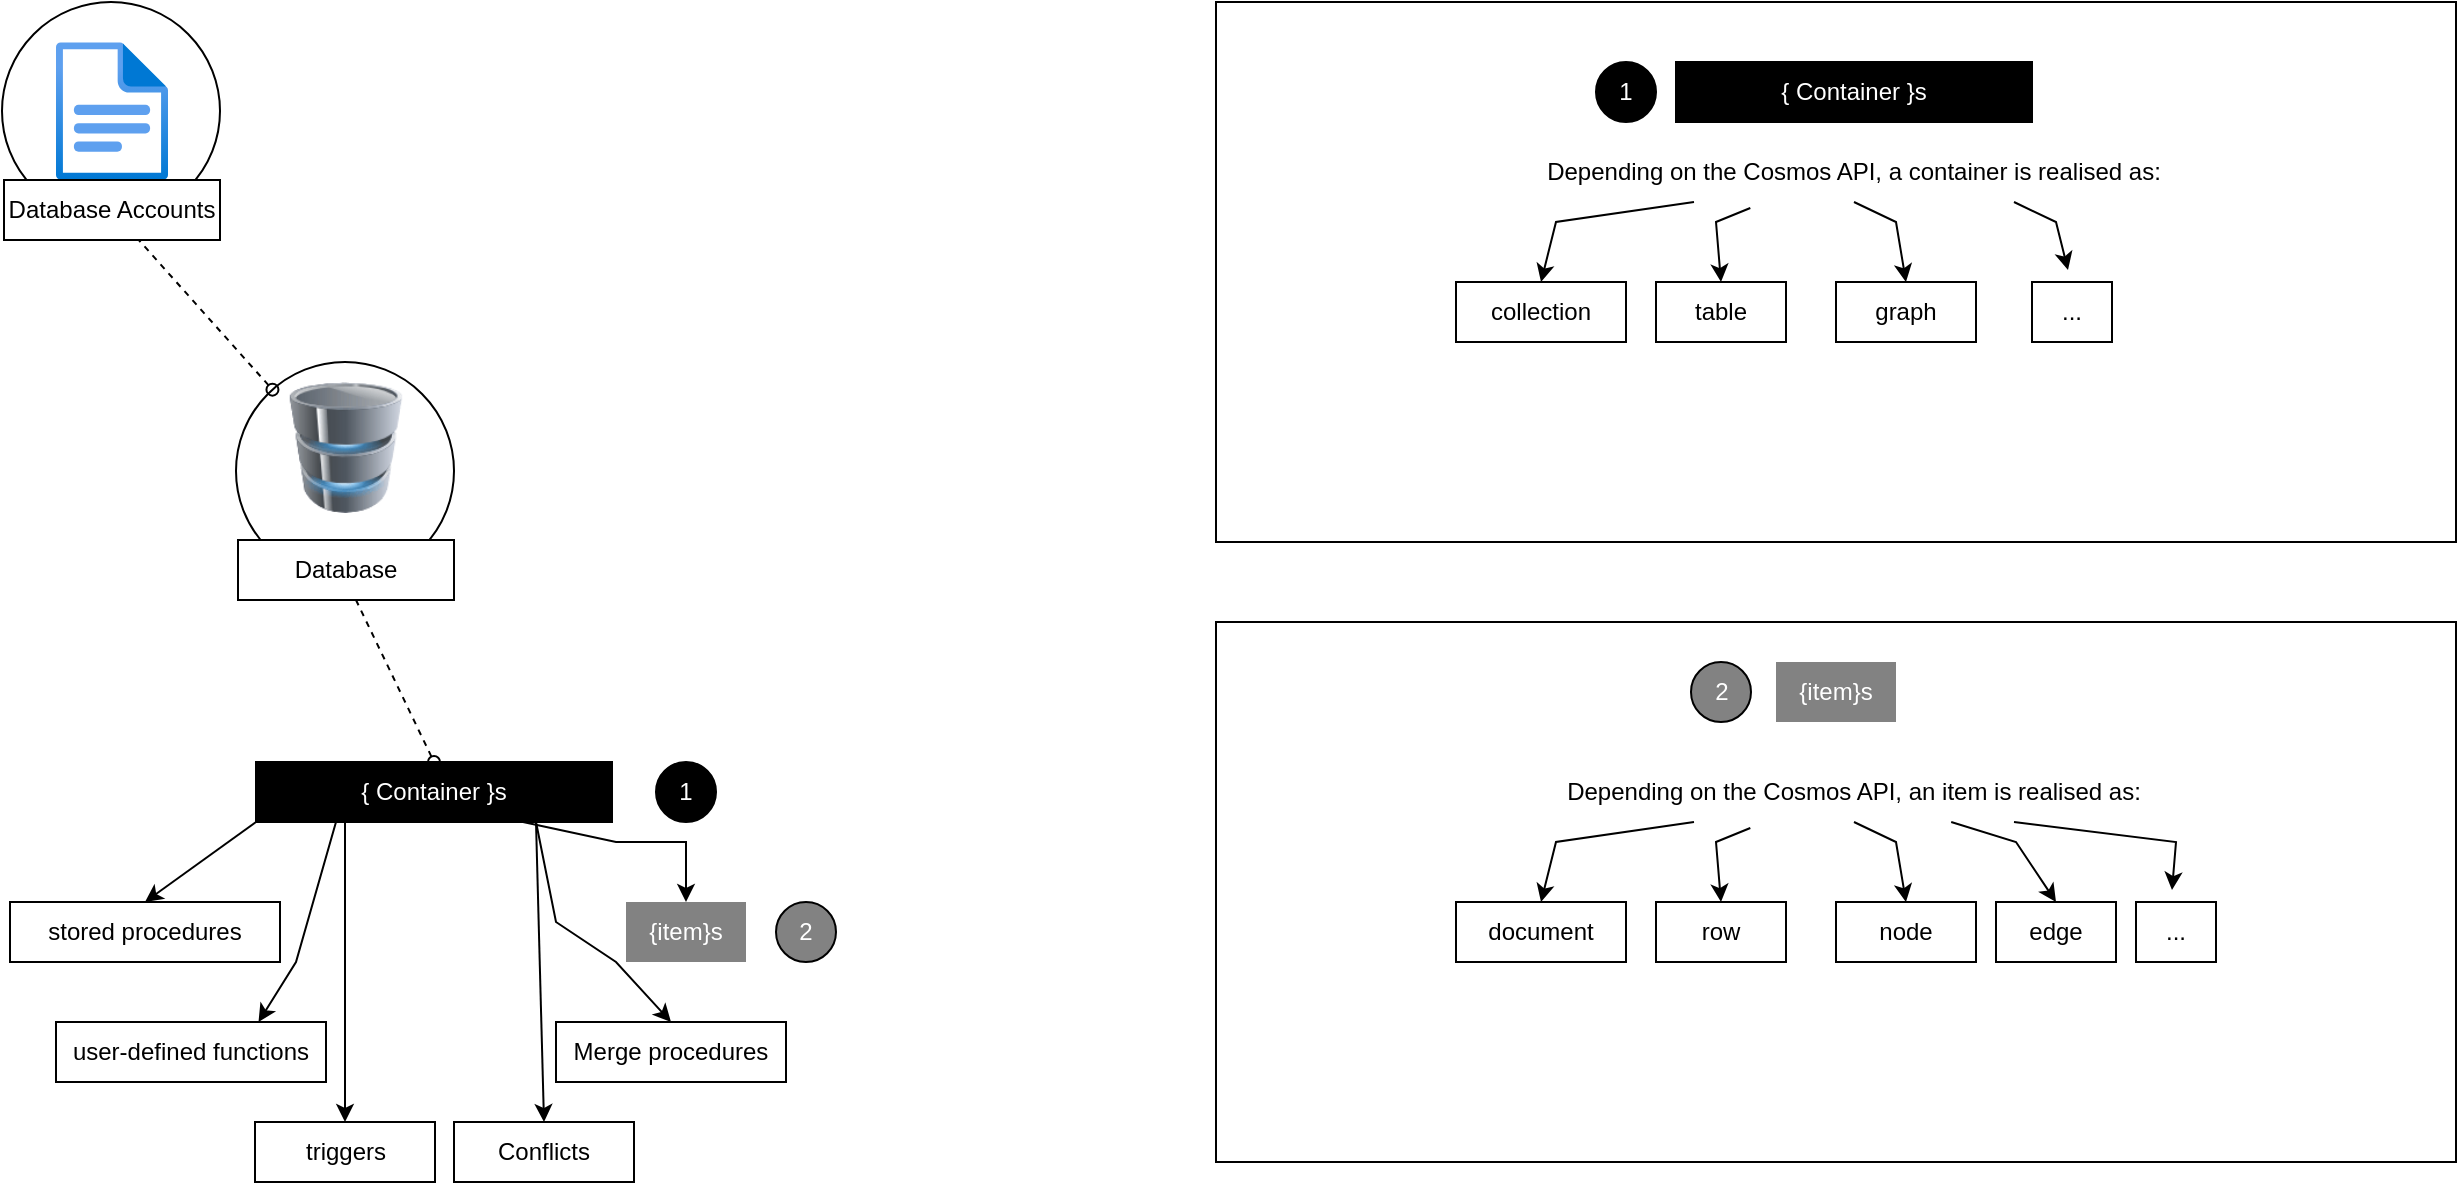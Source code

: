 <mxfile version="24.6.4" type="device">
  <diagram name="Page-1" id="ArgDALp787-OO8zEpDPv">
    <mxGraphModel dx="1434" dy="795" grid="1" gridSize="10" guides="1" tooltips="1" connect="1" arrows="1" fold="1" page="1" pageScale="1" pageWidth="1390" pageHeight="980" math="0" shadow="0">
      <root>
        <mxCell id="0" />
        <mxCell id="1" parent="0" />
        <mxCell id="tAT_SGtCdcbhvup7BnJ_-3" value="" style="ellipse;whiteSpace=wrap;html=1;aspect=fixed;" vertex="1" parent="1">
          <mxGeometry x="113" y="60" width="109" height="109" as="geometry" />
        </mxCell>
        <mxCell id="tAT_SGtCdcbhvup7BnJ_-1" value="" style="image;aspect=fixed;html=1;points=[];align=center;fontSize=12;image=img/lib/azure2/general/File.svg;" vertex="1" parent="1">
          <mxGeometry x="140" y="80" width="56.0" height="69" as="geometry" />
        </mxCell>
        <mxCell id="tAT_SGtCdcbhvup7BnJ_-2" value="Database Accounts" style="text;html=1;align=center;verticalAlign=middle;whiteSpace=wrap;rounded=0;strokeColor=default;fillColor=default;" vertex="1" parent="1">
          <mxGeometry x="114" y="149" width="108" height="30" as="geometry" />
        </mxCell>
        <mxCell id="tAT_SGtCdcbhvup7BnJ_-4" value="" style="ellipse;whiteSpace=wrap;html=1;aspect=fixed;" vertex="1" parent="1">
          <mxGeometry x="230" y="240" width="109" height="109" as="geometry" />
        </mxCell>
        <mxCell id="tAT_SGtCdcbhvup7BnJ_-6" value="Database" style="text;html=1;align=center;verticalAlign=middle;whiteSpace=wrap;rounded=0;strokeColor=default;fillColor=default;" vertex="1" parent="1">
          <mxGeometry x="231" y="329" width="108" height="30" as="geometry" />
        </mxCell>
        <mxCell id="tAT_SGtCdcbhvup7BnJ_-7" value="" style="image;html=1;image=img/lib/clip_art/computers/Database_128x128.png" vertex="1" parent="1">
          <mxGeometry x="252.5" y="250" width="65" height="65.5" as="geometry" />
        </mxCell>
        <mxCell id="tAT_SGtCdcbhvup7BnJ_-8" value="" style="endArrow=none;dashed=1;html=1;rounded=0;startArrow=oval;startFill=0;" edge="1" parent="1" source="tAT_SGtCdcbhvup7BnJ_-4" target="tAT_SGtCdcbhvup7BnJ_-2">
          <mxGeometry width="50" height="50" relative="1" as="geometry">
            <mxPoint x="222" y="240" as="sourcePoint" />
            <mxPoint x="272" y="190" as="targetPoint" />
          </mxGeometry>
        </mxCell>
        <mxCell id="tAT_SGtCdcbhvup7BnJ_-9" value="" style="endArrow=none;dashed=1;html=1;rounded=0;startArrow=oval;startFill=0;exitX=0.5;exitY=0;exitDx=0;exitDy=0;" edge="1" parent="1" source="tAT_SGtCdcbhvup7BnJ_-11">
          <mxGeometry width="50" height="50" relative="1" as="geometry">
            <mxPoint x="357" y="434" as="sourcePoint" />
            <mxPoint x="290" y="359" as="targetPoint" />
          </mxGeometry>
        </mxCell>
        <mxCell id="tAT_SGtCdcbhvup7BnJ_-11" value="{ Container }s" style="text;html=1;align=center;verticalAlign=middle;whiteSpace=wrap;rounded=0;strokeColor=default;fillColor=#000000;fontColor=#FFFFFF;" vertex="1" parent="1">
          <mxGeometry x="240" y="440" width="178" height="30" as="geometry" />
        </mxCell>
        <mxCell id="tAT_SGtCdcbhvup7BnJ_-12" value="1" style="ellipse;whiteSpace=wrap;html=1;aspect=fixed;fontColor=#FFFFFF;fillColor=#000000;" vertex="1" parent="1">
          <mxGeometry x="440" y="440" width="30" height="30" as="geometry" />
        </mxCell>
        <mxCell id="tAT_SGtCdcbhvup7BnJ_-13" value="{item}s" style="text;html=1;align=center;verticalAlign=middle;whiteSpace=wrap;rounded=0;fillColor=#828282;fontColor=#FFFFFF;" vertex="1" parent="1">
          <mxGeometry x="425" y="510" width="60" height="30" as="geometry" />
        </mxCell>
        <mxCell id="tAT_SGtCdcbhvup7BnJ_-14" value="2" style="ellipse;whiteSpace=wrap;html=1;aspect=fixed;fontColor=#FFFFFF;fillColor=#828282;" vertex="1" parent="1">
          <mxGeometry x="500" y="510" width="30" height="30" as="geometry" />
        </mxCell>
        <mxCell id="tAT_SGtCdcbhvup7BnJ_-17" value="" style="endArrow=classic;html=1;rounded=0;entryX=0.5;entryY=0;entryDx=0;entryDy=0;exitX=0.75;exitY=1;exitDx=0;exitDy=0;" edge="1" parent="1" source="tAT_SGtCdcbhvup7BnJ_-11" target="tAT_SGtCdcbhvup7BnJ_-13">
          <mxGeometry width="50" height="50" relative="1" as="geometry">
            <mxPoint x="390" y="510" as="sourcePoint" />
            <mxPoint x="440" y="460" as="targetPoint" />
            <Array as="points">
              <mxPoint x="420" y="480" />
              <mxPoint x="455" y="480" />
            </Array>
          </mxGeometry>
        </mxCell>
        <mxCell id="tAT_SGtCdcbhvup7BnJ_-18" value="Merge procedures" style="text;html=1;align=center;verticalAlign=middle;whiteSpace=wrap;rounded=0;fillColor=default;strokeColor=default;" vertex="1" parent="1">
          <mxGeometry x="390" y="570" width="115" height="30" as="geometry" />
        </mxCell>
        <mxCell id="tAT_SGtCdcbhvup7BnJ_-19" value="" style="endArrow=classic;html=1;rounded=0;entryX=0.5;entryY=0;entryDx=0;entryDy=0;" edge="1" parent="1" target="tAT_SGtCdcbhvup7BnJ_-18">
          <mxGeometry width="50" height="50" relative="1" as="geometry">
            <mxPoint x="380" y="470" as="sourcePoint" />
            <mxPoint x="410" y="490" as="targetPoint" />
            <Array as="points">
              <mxPoint x="390" y="520" />
              <mxPoint x="420" y="540" />
            </Array>
          </mxGeometry>
        </mxCell>
        <mxCell id="tAT_SGtCdcbhvup7BnJ_-20" value="Conflicts" style="text;html=1;align=center;verticalAlign=middle;whiteSpace=wrap;rounded=0;fillColor=default;strokeColor=default;" vertex="1" parent="1">
          <mxGeometry x="339" y="620" width="90" height="30" as="geometry" />
        </mxCell>
        <mxCell id="tAT_SGtCdcbhvup7BnJ_-21" value="triggers" style="text;html=1;align=center;verticalAlign=middle;whiteSpace=wrap;rounded=0;fillColor=default;strokeColor=default;" vertex="1" parent="1">
          <mxGeometry x="239.5" y="620" width="90" height="30" as="geometry" />
        </mxCell>
        <mxCell id="tAT_SGtCdcbhvup7BnJ_-22" value="user-defined functions" style="text;html=1;align=center;verticalAlign=middle;whiteSpace=wrap;rounded=0;fillColor=default;strokeColor=default;" vertex="1" parent="1">
          <mxGeometry x="140" y="570" width="135" height="30" as="geometry" />
        </mxCell>
        <mxCell id="tAT_SGtCdcbhvup7BnJ_-23" value="stored procedures" style="text;html=1;align=center;verticalAlign=middle;whiteSpace=wrap;rounded=0;fillColor=default;strokeColor=default;" vertex="1" parent="1">
          <mxGeometry x="117" y="510" width="135" height="30" as="geometry" />
        </mxCell>
        <mxCell id="tAT_SGtCdcbhvup7BnJ_-25" value="" style="endArrow=classic;html=1;rounded=0;entryX=0.5;entryY=0;entryDx=0;entryDy=0;" edge="1" parent="1" target="tAT_SGtCdcbhvup7BnJ_-20">
          <mxGeometry width="50" height="50" relative="1" as="geometry">
            <mxPoint x="380" y="470" as="sourcePoint" />
            <mxPoint x="354" y="480" as="targetPoint" />
          </mxGeometry>
        </mxCell>
        <mxCell id="tAT_SGtCdcbhvup7BnJ_-26" value="" style="endArrow=classic;html=1;rounded=0;entryX=0.5;entryY=0;entryDx=0;entryDy=0;exitX=0.25;exitY=1;exitDx=0;exitDy=0;" edge="1" parent="1" source="tAT_SGtCdcbhvup7BnJ_-11" target="tAT_SGtCdcbhvup7BnJ_-21">
          <mxGeometry width="50" height="50" relative="1" as="geometry">
            <mxPoint x="267.5" y="530" as="sourcePoint" />
            <mxPoint x="317.5" y="480" as="targetPoint" />
          </mxGeometry>
        </mxCell>
        <mxCell id="tAT_SGtCdcbhvup7BnJ_-27" value="" style="endArrow=classic;html=1;rounded=0;entryX=0.75;entryY=0;entryDx=0;entryDy=0;" edge="1" parent="1" target="tAT_SGtCdcbhvup7BnJ_-22">
          <mxGeometry width="50" height="50" relative="1" as="geometry">
            <mxPoint x="280" y="470" as="sourcePoint" />
            <mxPoint x="270" y="460" as="targetPoint" />
            <Array as="points">
              <mxPoint x="260" y="540" />
            </Array>
          </mxGeometry>
        </mxCell>
        <mxCell id="tAT_SGtCdcbhvup7BnJ_-28" value="" style="endArrow=classic;html=1;rounded=0;entryX=0.5;entryY=0;entryDx=0;entryDy=0;exitX=0;exitY=1;exitDx=0;exitDy=0;" edge="1" parent="1" source="tAT_SGtCdcbhvup7BnJ_-11" target="tAT_SGtCdcbhvup7BnJ_-23">
          <mxGeometry width="50" height="50" relative="1" as="geometry">
            <mxPoint x="159.5" y="480" as="sourcePoint" />
            <mxPoint x="209.5" y="430" as="targetPoint" />
          </mxGeometry>
        </mxCell>
        <mxCell id="tAT_SGtCdcbhvup7BnJ_-29" value="" style="rounded=0;whiteSpace=wrap;html=1;" vertex="1" parent="1">
          <mxGeometry x="720" y="60" width="620" height="270" as="geometry" />
        </mxCell>
        <mxCell id="tAT_SGtCdcbhvup7BnJ_-30" value="{ Container }s" style="text;html=1;align=center;verticalAlign=middle;whiteSpace=wrap;rounded=0;strokeColor=default;fillColor=#000000;fontColor=#FFFFFF;" vertex="1" parent="1">
          <mxGeometry x="950" y="90" width="178" height="30" as="geometry" />
        </mxCell>
        <mxCell id="tAT_SGtCdcbhvup7BnJ_-31" value="1" style="ellipse;whiteSpace=wrap;html=1;aspect=fixed;fontColor=#FFFFFF;fillColor=#000000;" vertex="1" parent="1">
          <mxGeometry x="910" y="90" width="30" height="30" as="geometry" />
        </mxCell>
        <mxCell id="tAT_SGtCdcbhvup7BnJ_-32" value="Depending on the Cosmos API, a container is realised as:" style="text;html=1;align=center;verticalAlign=middle;whiteSpace=wrap;rounded=0;" vertex="1" parent="1">
          <mxGeometry x="879" y="130" width="320" height="30" as="geometry" />
        </mxCell>
        <mxCell id="tAT_SGtCdcbhvup7BnJ_-34" value="collection" style="text;html=1;align=center;verticalAlign=middle;whiteSpace=wrap;rounded=0;fillColor=default;strokeColor=default;" vertex="1" parent="1">
          <mxGeometry x="840" y="200" width="85" height="30" as="geometry" />
        </mxCell>
        <mxCell id="tAT_SGtCdcbhvup7BnJ_-35" value="table" style="text;html=1;align=center;verticalAlign=middle;whiteSpace=wrap;rounded=0;fillColor=default;strokeColor=default;" vertex="1" parent="1">
          <mxGeometry x="940" y="200" width="65" height="30" as="geometry" />
        </mxCell>
        <mxCell id="tAT_SGtCdcbhvup7BnJ_-36" value="graph" style="text;html=1;align=center;verticalAlign=middle;whiteSpace=wrap;rounded=0;fillColor=default;strokeColor=default;" vertex="1" parent="1">
          <mxGeometry x="1030" y="200" width="70" height="30" as="geometry" />
        </mxCell>
        <mxCell id="tAT_SGtCdcbhvup7BnJ_-37" value="..." style="text;html=1;align=center;verticalAlign=middle;whiteSpace=wrap;rounded=0;fillColor=default;strokeColor=default;" vertex="1" parent="1">
          <mxGeometry x="1128" y="200" width="40" height="30" as="geometry" />
        </mxCell>
        <mxCell id="tAT_SGtCdcbhvup7BnJ_-38" value="" style="endArrow=classic;html=1;rounded=0;exitX=0.25;exitY=1;exitDx=0;exitDy=0;entryX=0.5;entryY=0;entryDx=0;entryDy=0;" edge="1" parent="1" source="tAT_SGtCdcbhvup7BnJ_-32" target="tAT_SGtCdcbhvup7BnJ_-34">
          <mxGeometry width="50" height="50" relative="1" as="geometry">
            <mxPoint x="760" y="280" as="sourcePoint" />
            <mxPoint x="810" y="230" as="targetPoint" />
            <Array as="points">
              <mxPoint x="890" y="170" />
            </Array>
          </mxGeometry>
        </mxCell>
        <mxCell id="tAT_SGtCdcbhvup7BnJ_-39" value="" style="endArrow=classic;html=1;rounded=0;exitX=0.338;exitY=1.1;exitDx=0;exitDy=0;entryX=0.5;entryY=0;entryDx=0;entryDy=0;exitPerimeter=0;" edge="1" parent="1" source="tAT_SGtCdcbhvup7BnJ_-32" target="tAT_SGtCdcbhvup7BnJ_-35">
          <mxGeometry width="50" height="50" relative="1" as="geometry">
            <mxPoint x="910" y="307.75" as="sourcePoint" />
            <mxPoint x="960" y="257.75" as="targetPoint" />
            <Array as="points">
              <mxPoint x="970" y="170" />
            </Array>
          </mxGeometry>
        </mxCell>
        <mxCell id="tAT_SGtCdcbhvup7BnJ_-40" value="" style="endArrow=classic;html=1;rounded=0;entryX=0.5;entryY=0;entryDx=0;entryDy=0;exitX=0.5;exitY=1;exitDx=0;exitDy=0;" edge="1" parent="1" source="tAT_SGtCdcbhvup7BnJ_-32" target="tAT_SGtCdcbhvup7BnJ_-36">
          <mxGeometry width="50" height="50" relative="1" as="geometry">
            <mxPoint x="1014" y="199" as="sourcePoint" />
            <mxPoint x="1064" y="149" as="targetPoint" />
            <Array as="points">
              <mxPoint x="1060" y="170" />
            </Array>
          </mxGeometry>
        </mxCell>
        <mxCell id="tAT_SGtCdcbhvup7BnJ_-41" value="" style="endArrow=classic;html=1;rounded=0;exitX=0.75;exitY=1;exitDx=0;exitDy=0;entryX=0.45;entryY=-0.2;entryDx=0;entryDy=0;entryPerimeter=0;" edge="1" parent="1" source="tAT_SGtCdcbhvup7BnJ_-32" target="tAT_SGtCdcbhvup7BnJ_-37">
          <mxGeometry width="50" height="50" relative="1" as="geometry">
            <mxPoint x="1149" y="280" as="sourcePoint" />
            <mxPoint x="1199" y="230" as="targetPoint" />
            <Array as="points">
              <mxPoint x="1140" y="170" />
            </Array>
          </mxGeometry>
        </mxCell>
        <mxCell id="tAT_SGtCdcbhvup7BnJ_-42" value="" style="rounded=0;whiteSpace=wrap;html=1;" vertex="1" parent="1">
          <mxGeometry x="720" y="370" width="620" height="270" as="geometry" />
        </mxCell>
        <mxCell id="tAT_SGtCdcbhvup7BnJ_-45" value="Depending on the Cosmos API, an item is realised as:" style="text;html=1;align=center;verticalAlign=middle;whiteSpace=wrap;rounded=0;" vertex="1" parent="1">
          <mxGeometry x="879" y="440" width="320" height="30" as="geometry" />
        </mxCell>
        <mxCell id="tAT_SGtCdcbhvup7BnJ_-46" value="document" style="text;html=1;align=center;verticalAlign=middle;whiteSpace=wrap;rounded=0;fillColor=default;strokeColor=default;" vertex="1" parent="1">
          <mxGeometry x="840" y="510" width="85" height="30" as="geometry" />
        </mxCell>
        <mxCell id="tAT_SGtCdcbhvup7BnJ_-47" value="row" style="text;html=1;align=center;verticalAlign=middle;whiteSpace=wrap;rounded=0;fillColor=default;strokeColor=default;" vertex="1" parent="1">
          <mxGeometry x="940" y="510" width="65" height="30" as="geometry" />
        </mxCell>
        <mxCell id="tAT_SGtCdcbhvup7BnJ_-48" value="node" style="text;html=1;align=center;verticalAlign=middle;whiteSpace=wrap;rounded=0;fillColor=default;strokeColor=default;" vertex="1" parent="1">
          <mxGeometry x="1030" y="510" width="70" height="30" as="geometry" />
        </mxCell>
        <mxCell id="tAT_SGtCdcbhvup7BnJ_-49" value="..." style="text;html=1;align=center;verticalAlign=middle;whiteSpace=wrap;rounded=0;fillColor=default;strokeColor=default;" vertex="1" parent="1">
          <mxGeometry x="1180" y="510" width="40" height="30" as="geometry" />
        </mxCell>
        <mxCell id="tAT_SGtCdcbhvup7BnJ_-50" value="" style="endArrow=classic;html=1;rounded=0;exitX=0.25;exitY=1;exitDx=0;exitDy=0;entryX=0.5;entryY=0;entryDx=0;entryDy=0;" edge="1" parent="1" source="tAT_SGtCdcbhvup7BnJ_-45" target="tAT_SGtCdcbhvup7BnJ_-46">
          <mxGeometry width="50" height="50" relative="1" as="geometry">
            <mxPoint x="760" y="590" as="sourcePoint" />
            <mxPoint x="810" y="540" as="targetPoint" />
            <Array as="points">
              <mxPoint x="890" y="480" />
            </Array>
          </mxGeometry>
        </mxCell>
        <mxCell id="tAT_SGtCdcbhvup7BnJ_-51" value="" style="endArrow=classic;html=1;rounded=0;exitX=0.338;exitY=1.1;exitDx=0;exitDy=0;entryX=0.5;entryY=0;entryDx=0;entryDy=0;exitPerimeter=0;" edge="1" parent="1" source="tAT_SGtCdcbhvup7BnJ_-45" target="tAT_SGtCdcbhvup7BnJ_-47">
          <mxGeometry width="50" height="50" relative="1" as="geometry">
            <mxPoint x="910" y="617.75" as="sourcePoint" />
            <mxPoint x="960" y="567.75" as="targetPoint" />
            <Array as="points">
              <mxPoint x="970" y="480" />
            </Array>
          </mxGeometry>
        </mxCell>
        <mxCell id="tAT_SGtCdcbhvup7BnJ_-52" value="" style="endArrow=classic;html=1;rounded=0;entryX=0.5;entryY=0;entryDx=0;entryDy=0;exitX=0.5;exitY=1;exitDx=0;exitDy=0;" edge="1" parent="1" source="tAT_SGtCdcbhvup7BnJ_-45" target="tAT_SGtCdcbhvup7BnJ_-48">
          <mxGeometry width="50" height="50" relative="1" as="geometry">
            <mxPoint x="1014" y="509" as="sourcePoint" />
            <mxPoint x="1064" y="459" as="targetPoint" />
            <Array as="points">
              <mxPoint x="1060" y="480" />
            </Array>
          </mxGeometry>
        </mxCell>
        <mxCell id="tAT_SGtCdcbhvup7BnJ_-53" value="" style="endArrow=classic;html=1;rounded=0;exitX=0.75;exitY=1;exitDx=0;exitDy=0;entryX=0.45;entryY=-0.2;entryDx=0;entryDy=0;entryPerimeter=0;" edge="1" parent="1" source="tAT_SGtCdcbhvup7BnJ_-45" target="tAT_SGtCdcbhvup7BnJ_-49">
          <mxGeometry width="50" height="50" relative="1" as="geometry">
            <mxPoint x="1149" y="590" as="sourcePoint" />
            <mxPoint x="1199" y="540" as="targetPoint" />
            <Array as="points">
              <mxPoint x="1200" y="480" />
            </Array>
          </mxGeometry>
        </mxCell>
        <mxCell id="tAT_SGtCdcbhvup7BnJ_-54" value="{item}s" style="text;html=1;align=center;verticalAlign=middle;whiteSpace=wrap;rounded=0;fillColor=#828282;fontColor=#FFFFFF;" vertex="1" parent="1">
          <mxGeometry x="1000" y="390" width="60" height="30" as="geometry" />
        </mxCell>
        <mxCell id="tAT_SGtCdcbhvup7BnJ_-55" value="2" style="ellipse;whiteSpace=wrap;html=1;aspect=fixed;fontColor=#FFFFFF;fillColor=#828282;" vertex="1" parent="1">
          <mxGeometry x="957.5" y="390" width="30" height="30" as="geometry" />
        </mxCell>
        <mxCell id="tAT_SGtCdcbhvup7BnJ_-56" value="edge" style="text;html=1;align=center;verticalAlign=middle;whiteSpace=wrap;rounded=0;fillColor=default;strokeColor=default;" vertex="1" parent="1">
          <mxGeometry x="1110" y="510" width="60" height="30" as="geometry" />
        </mxCell>
        <mxCell id="tAT_SGtCdcbhvup7BnJ_-57" value="" style="endArrow=classic;html=1;rounded=0;entryX=0.5;entryY=0;entryDx=0;entryDy=0;" edge="1" parent="1" source="tAT_SGtCdcbhvup7BnJ_-45" target="tAT_SGtCdcbhvup7BnJ_-56">
          <mxGeometry width="50" height="50" relative="1" as="geometry">
            <mxPoint x="1060" y="530" as="sourcePoint" />
            <mxPoint x="1110" y="480" as="targetPoint" />
            <Array as="points">
              <mxPoint x="1120" y="480" />
            </Array>
          </mxGeometry>
        </mxCell>
      </root>
    </mxGraphModel>
  </diagram>
</mxfile>
